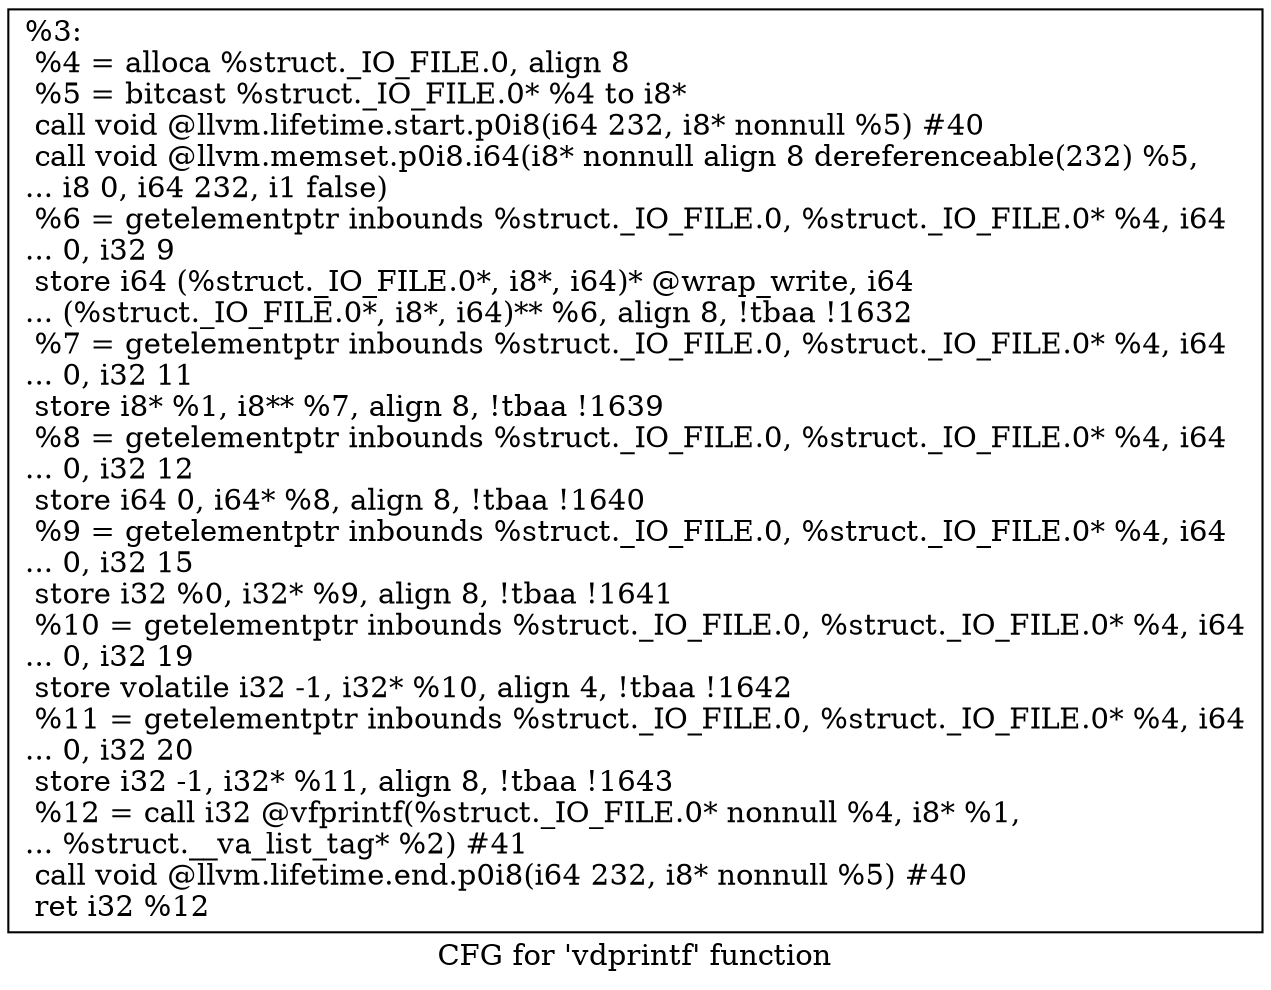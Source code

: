 digraph "CFG for 'vdprintf' function" {
	label="CFG for 'vdprintf' function";

	Node0x165c6c0 [shape=record,label="{%3:\l  %4 = alloca %struct._IO_FILE.0, align 8\l  %5 = bitcast %struct._IO_FILE.0* %4 to i8*\l  call void @llvm.lifetime.start.p0i8(i64 232, i8* nonnull %5) #40\l  call void @llvm.memset.p0i8.i64(i8* nonnull align 8 dereferenceable(232) %5,\l... i8 0, i64 232, i1 false)\l  %6 = getelementptr inbounds %struct._IO_FILE.0, %struct._IO_FILE.0* %4, i64\l... 0, i32 9\l  store i64 (%struct._IO_FILE.0*, i8*, i64)* @wrap_write, i64\l... (%struct._IO_FILE.0*, i8*, i64)** %6, align 8, !tbaa !1632\l  %7 = getelementptr inbounds %struct._IO_FILE.0, %struct._IO_FILE.0* %4, i64\l... 0, i32 11\l  store i8* %1, i8** %7, align 8, !tbaa !1639\l  %8 = getelementptr inbounds %struct._IO_FILE.0, %struct._IO_FILE.0* %4, i64\l... 0, i32 12\l  store i64 0, i64* %8, align 8, !tbaa !1640\l  %9 = getelementptr inbounds %struct._IO_FILE.0, %struct._IO_FILE.0* %4, i64\l... 0, i32 15\l  store i32 %0, i32* %9, align 8, !tbaa !1641\l  %10 = getelementptr inbounds %struct._IO_FILE.0, %struct._IO_FILE.0* %4, i64\l... 0, i32 19\l  store volatile i32 -1, i32* %10, align 4, !tbaa !1642\l  %11 = getelementptr inbounds %struct._IO_FILE.0, %struct._IO_FILE.0* %4, i64\l... 0, i32 20\l  store i32 -1, i32* %11, align 8, !tbaa !1643\l  %12 = call i32 @vfprintf(%struct._IO_FILE.0* nonnull %4, i8* %1,\l... %struct.__va_list_tag* %2) #41\l  call void @llvm.lifetime.end.p0i8(i64 232, i8* nonnull %5) #40\l  ret i32 %12\l}"];
}
